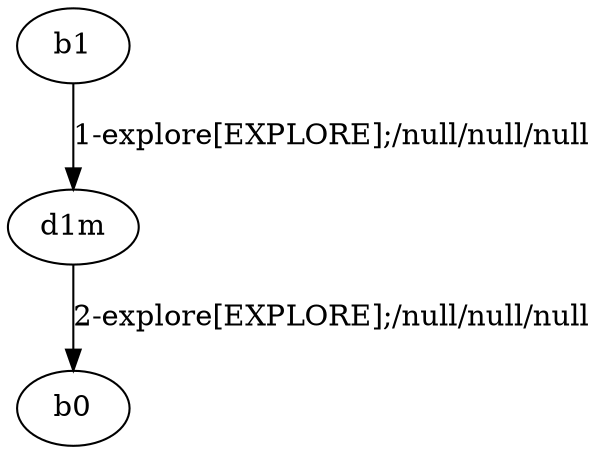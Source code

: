 # Total number of goals covered by this test: 1
# d1m --> b0

digraph g {
"b1" -> "d1m" [label = "1-explore[EXPLORE];/null/null/null"];
"d1m" -> "b0" [label = "2-explore[EXPLORE];/null/null/null"];
}